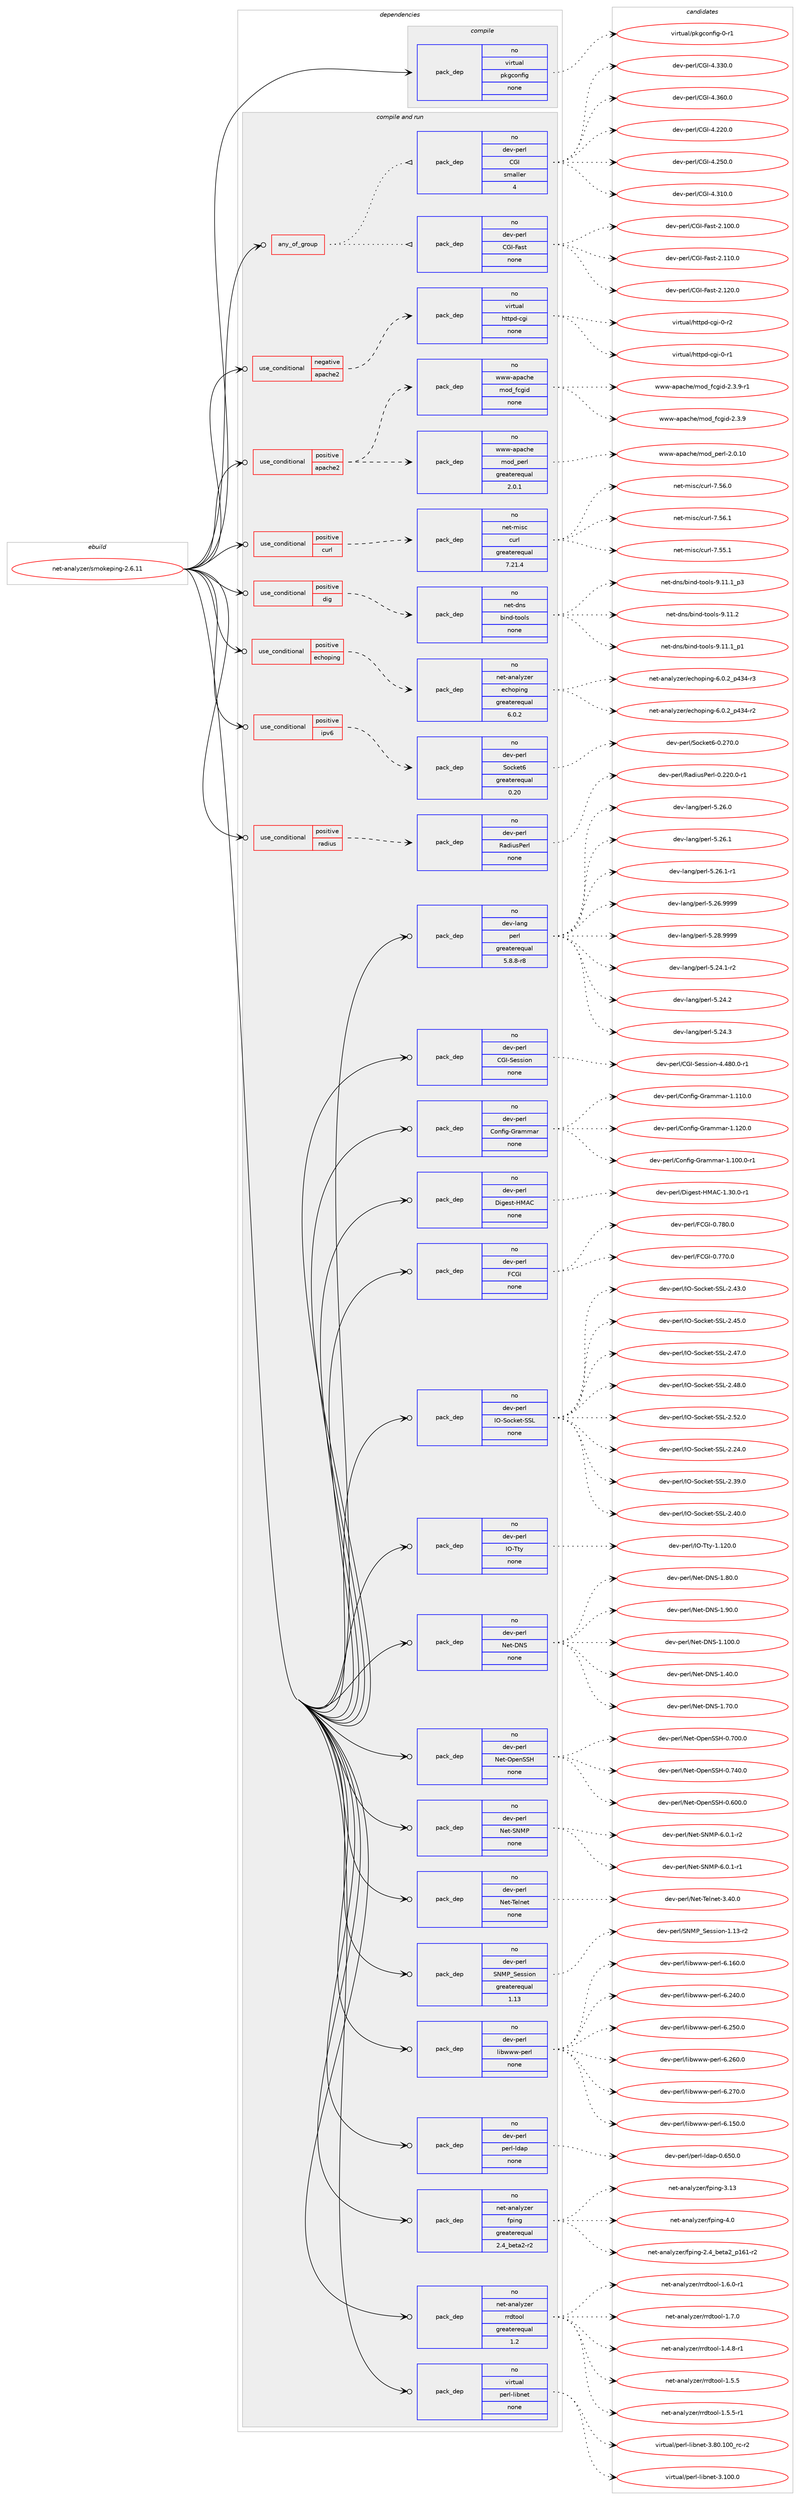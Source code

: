 digraph prolog {

# *************
# Graph options
# *************

newrank=true;
concentrate=true;
compound=true;
graph [rankdir=LR,fontname=Helvetica,fontsize=10,ranksep=1.5];#, ranksep=2.5, nodesep=0.2];
edge  [arrowhead=vee];
node  [fontname=Helvetica,fontsize=10];

# **********
# The ebuild
# **********

subgraph cluster_leftcol {
color=gray;
rank=same;
label=<<i>ebuild</i>>;
id [label="net-analyzer/smokeping-2.6.11", color=red, width=4, href="../net-analyzer/smokeping-2.6.11.svg"];
}

# ****************
# The dependencies
# ****************

subgraph cluster_midcol {
color=gray;
label=<<i>dependencies</i>>;
subgraph cluster_compile {
fillcolor="#eeeeee";
style=filled;
label=<<i>compile</i>>;
subgraph pack297411 {
dependency403494 [label=<<TABLE BORDER="0" CELLBORDER="1" CELLSPACING="0" CELLPADDING="4" WIDTH="220"><TR><TD ROWSPAN="6" CELLPADDING="30">pack_dep</TD></TR><TR><TD WIDTH="110">no</TD></TR><TR><TD>virtual</TD></TR><TR><TD>pkgconfig</TD></TR><TR><TD>none</TD></TR><TR><TD></TD></TR></TABLE>>, shape=none, color=blue];
}
id:e -> dependency403494:w [weight=20,style="solid",arrowhead="vee"];
}
subgraph cluster_compileandrun {
fillcolor="#eeeeee";
style=filled;
label=<<i>compile and run</i>>;
subgraph any6435 {
dependency403495 [label=<<TABLE BORDER="0" CELLBORDER="1" CELLSPACING="0" CELLPADDING="4"><TR><TD CELLPADDING="10">any_of_group</TD></TR></TABLE>>, shape=none, color=red];subgraph pack297412 {
dependency403496 [label=<<TABLE BORDER="0" CELLBORDER="1" CELLSPACING="0" CELLPADDING="4" WIDTH="220"><TR><TD ROWSPAN="6" CELLPADDING="30">pack_dep</TD></TR><TR><TD WIDTH="110">no</TD></TR><TR><TD>dev-perl</TD></TR><TR><TD>CGI-Fast</TD></TR><TR><TD>none</TD></TR><TR><TD></TD></TR></TABLE>>, shape=none, color=blue];
}
dependency403495:e -> dependency403496:w [weight=20,style="dotted",arrowhead="oinv"];
subgraph pack297413 {
dependency403497 [label=<<TABLE BORDER="0" CELLBORDER="1" CELLSPACING="0" CELLPADDING="4" WIDTH="220"><TR><TD ROWSPAN="6" CELLPADDING="30">pack_dep</TD></TR><TR><TD WIDTH="110">no</TD></TR><TR><TD>dev-perl</TD></TR><TR><TD>CGI</TD></TR><TR><TD>smaller</TD></TR><TR><TD>4</TD></TR></TABLE>>, shape=none, color=blue];
}
dependency403495:e -> dependency403497:w [weight=20,style="dotted",arrowhead="oinv"];
}
id:e -> dependency403495:w [weight=20,style="solid",arrowhead="odotvee"];
subgraph cond99462 {
dependency403498 [label=<<TABLE BORDER="0" CELLBORDER="1" CELLSPACING="0" CELLPADDING="4"><TR><TD ROWSPAN="3" CELLPADDING="10">use_conditional</TD></TR><TR><TD>negative</TD></TR><TR><TD>apache2</TD></TR></TABLE>>, shape=none, color=red];
subgraph pack297414 {
dependency403499 [label=<<TABLE BORDER="0" CELLBORDER="1" CELLSPACING="0" CELLPADDING="4" WIDTH="220"><TR><TD ROWSPAN="6" CELLPADDING="30">pack_dep</TD></TR><TR><TD WIDTH="110">no</TD></TR><TR><TD>virtual</TD></TR><TR><TD>httpd-cgi</TD></TR><TR><TD>none</TD></TR><TR><TD></TD></TR></TABLE>>, shape=none, color=blue];
}
dependency403498:e -> dependency403499:w [weight=20,style="dashed",arrowhead="vee"];
}
id:e -> dependency403498:w [weight=20,style="solid",arrowhead="odotvee"];
subgraph cond99463 {
dependency403500 [label=<<TABLE BORDER="0" CELLBORDER="1" CELLSPACING="0" CELLPADDING="4"><TR><TD ROWSPAN="3" CELLPADDING="10">use_conditional</TD></TR><TR><TD>positive</TD></TR><TR><TD>apache2</TD></TR></TABLE>>, shape=none, color=red];
subgraph pack297415 {
dependency403501 [label=<<TABLE BORDER="0" CELLBORDER="1" CELLSPACING="0" CELLPADDING="4" WIDTH="220"><TR><TD ROWSPAN="6" CELLPADDING="30">pack_dep</TD></TR><TR><TD WIDTH="110">no</TD></TR><TR><TD>www-apache</TD></TR><TR><TD>mod_perl</TD></TR><TR><TD>greaterequal</TD></TR><TR><TD>2.0.1</TD></TR></TABLE>>, shape=none, color=blue];
}
dependency403500:e -> dependency403501:w [weight=20,style="dashed",arrowhead="vee"];
subgraph pack297416 {
dependency403502 [label=<<TABLE BORDER="0" CELLBORDER="1" CELLSPACING="0" CELLPADDING="4" WIDTH="220"><TR><TD ROWSPAN="6" CELLPADDING="30">pack_dep</TD></TR><TR><TD WIDTH="110">no</TD></TR><TR><TD>www-apache</TD></TR><TR><TD>mod_fcgid</TD></TR><TR><TD>none</TD></TR><TR><TD></TD></TR></TABLE>>, shape=none, color=blue];
}
dependency403500:e -> dependency403502:w [weight=20,style="dashed",arrowhead="vee"];
}
id:e -> dependency403500:w [weight=20,style="solid",arrowhead="odotvee"];
subgraph cond99464 {
dependency403503 [label=<<TABLE BORDER="0" CELLBORDER="1" CELLSPACING="0" CELLPADDING="4"><TR><TD ROWSPAN="3" CELLPADDING="10">use_conditional</TD></TR><TR><TD>positive</TD></TR><TR><TD>curl</TD></TR></TABLE>>, shape=none, color=red];
subgraph pack297417 {
dependency403504 [label=<<TABLE BORDER="0" CELLBORDER="1" CELLSPACING="0" CELLPADDING="4" WIDTH="220"><TR><TD ROWSPAN="6" CELLPADDING="30">pack_dep</TD></TR><TR><TD WIDTH="110">no</TD></TR><TR><TD>net-misc</TD></TR><TR><TD>curl</TD></TR><TR><TD>greaterequal</TD></TR><TR><TD>7.21.4</TD></TR></TABLE>>, shape=none, color=blue];
}
dependency403503:e -> dependency403504:w [weight=20,style="dashed",arrowhead="vee"];
}
id:e -> dependency403503:w [weight=20,style="solid",arrowhead="odotvee"];
subgraph cond99465 {
dependency403505 [label=<<TABLE BORDER="0" CELLBORDER="1" CELLSPACING="0" CELLPADDING="4"><TR><TD ROWSPAN="3" CELLPADDING="10">use_conditional</TD></TR><TR><TD>positive</TD></TR><TR><TD>dig</TD></TR></TABLE>>, shape=none, color=red];
subgraph pack297418 {
dependency403506 [label=<<TABLE BORDER="0" CELLBORDER="1" CELLSPACING="0" CELLPADDING="4" WIDTH="220"><TR><TD ROWSPAN="6" CELLPADDING="30">pack_dep</TD></TR><TR><TD WIDTH="110">no</TD></TR><TR><TD>net-dns</TD></TR><TR><TD>bind-tools</TD></TR><TR><TD>none</TD></TR><TR><TD></TD></TR></TABLE>>, shape=none, color=blue];
}
dependency403505:e -> dependency403506:w [weight=20,style="dashed",arrowhead="vee"];
}
id:e -> dependency403505:w [weight=20,style="solid",arrowhead="odotvee"];
subgraph cond99466 {
dependency403507 [label=<<TABLE BORDER="0" CELLBORDER="1" CELLSPACING="0" CELLPADDING="4"><TR><TD ROWSPAN="3" CELLPADDING="10">use_conditional</TD></TR><TR><TD>positive</TD></TR><TR><TD>echoping</TD></TR></TABLE>>, shape=none, color=red];
subgraph pack297419 {
dependency403508 [label=<<TABLE BORDER="0" CELLBORDER="1" CELLSPACING="0" CELLPADDING="4" WIDTH="220"><TR><TD ROWSPAN="6" CELLPADDING="30">pack_dep</TD></TR><TR><TD WIDTH="110">no</TD></TR><TR><TD>net-analyzer</TD></TR><TR><TD>echoping</TD></TR><TR><TD>greaterequal</TD></TR><TR><TD>6.0.2</TD></TR></TABLE>>, shape=none, color=blue];
}
dependency403507:e -> dependency403508:w [weight=20,style="dashed",arrowhead="vee"];
}
id:e -> dependency403507:w [weight=20,style="solid",arrowhead="odotvee"];
subgraph cond99467 {
dependency403509 [label=<<TABLE BORDER="0" CELLBORDER="1" CELLSPACING="0" CELLPADDING="4"><TR><TD ROWSPAN="3" CELLPADDING="10">use_conditional</TD></TR><TR><TD>positive</TD></TR><TR><TD>ipv6</TD></TR></TABLE>>, shape=none, color=red];
subgraph pack297420 {
dependency403510 [label=<<TABLE BORDER="0" CELLBORDER="1" CELLSPACING="0" CELLPADDING="4" WIDTH="220"><TR><TD ROWSPAN="6" CELLPADDING="30">pack_dep</TD></TR><TR><TD WIDTH="110">no</TD></TR><TR><TD>dev-perl</TD></TR><TR><TD>Socket6</TD></TR><TR><TD>greaterequal</TD></TR><TR><TD>0.20</TD></TR></TABLE>>, shape=none, color=blue];
}
dependency403509:e -> dependency403510:w [weight=20,style="dashed",arrowhead="vee"];
}
id:e -> dependency403509:w [weight=20,style="solid",arrowhead="odotvee"];
subgraph cond99468 {
dependency403511 [label=<<TABLE BORDER="0" CELLBORDER="1" CELLSPACING="0" CELLPADDING="4"><TR><TD ROWSPAN="3" CELLPADDING="10">use_conditional</TD></TR><TR><TD>positive</TD></TR><TR><TD>radius</TD></TR></TABLE>>, shape=none, color=red];
subgraph pack297421 {
dependency403512 [label=<<TABLE BORDER="0" CELLBORDER="1" CELLSPACING="0" CELLPADDING="4" WIDTH="220"><TR><TD ROWSPAN="6" CELLPADDING="30">pack_dep</TD></TR><TR><TD WIDTH="110">no</TD></TR><TR><TD>dev-perl</TD></TR><TR><TD>RadiusPerl</TD></TR><TR><TD>none</TD></TR><TR><TD></TD></TR></TABLE>>, shape=none, color=blue];
}
dependency403511:e -> dependency403512:w [weight=20,style="dashed",arrowhead="vee"];
}
id:e -> dependency403511:w [weight=20,style="solid",arrowhead="odotvee"];
subgraph pack297422 {
dependency403513 [label=<<TABLE BORDER="0" CELLBORDER="1" CELLSPACING="0" CELLPADDING="4" WIDTH="220"><TR><TD ROWSPAN="6" CELLPADDING="30">pack_dep</TD></TR><TR><TD WIDTH="110">no</TD></TR><TR><TD>dev-lang</TD></TR><TR><TD>perl</TD></TR><TR><TD>greaterequal</TD></TR><TR><TD>5.8.8-r8</TD></TR></TABLE>>, shape=none, color=blue];
}
id:e -> dependency403513:w [weight=20,style="solid",arrowhead="odotvee"];
subgraph pack297423 {
dependency403514 [label=<<TABLE BORDER="0" CELLBORDER="1" CELLSPACING="0" CELLPADDING="4" WIDTH="220"><TR><TD ROWSPAN="6" CELLPADDING="30">pack_dep</TD></TR><TR><TD WIDTH="110">no</TD></TR><TR><TD>dev-perl</TD></TR><TR><TD>CGI-Session</TD></TR><TR><TD>none</TD></TR><TR><TD></TD></TR></TABLE>>, shape=none, color=blue];
}
id:e -> dependency403514:w [weight=20,style="solid",arrowhead="odotvee"];
subgraph pack297424 {
dependency403515 [label=<<TABLE BORDER="0" CELLBORDER="1" CELLSPACING="0" CELLPADDING="4" WIDTH="220"><TR><TD ROWSPAN="6" CELLPADDING="30">pack_dep</TD></TR><TR><TD WIDTH="110">no</TD></TR><TR><TD>dev-perl</TD></TR><TR><TD>Config-Grammar</TD></TR><TR><TD>none</TD></TR><TR><TD></TD></TR></TABLE>>, shape=none, color=blue];
}
id:e -> dependency403515:w [weight=20,style="solid",arrowhead="odotvee"];
subgraph pack297425 {
dependency403516 [label=<<TABLE BORDER="0" CELLBORDER="1" CELLSPACING="0" CELLPADDING="4" WIDTH="220"><TR><TD ROWSPAN="6" CELLPADDING="30">pack_dep</TD></TR><TR><TD WIDTH="110">no</TD></TR><TR><TD>dev-perl</TD></TR><TR><TD>Digest-HMAC</TD></TR><TR><TD>none</TD></TR><TR><TD></TD></TR></TABLE>>, shape=none, color=blue];
}
id:e -> dependency403516:w [weight=20,style="solid",arrowhead="odotvee"];
subgraph pack297426 {
dependency403517 [label=<<TABLE BORDER="0" CELLBORDER="1" CELLSPACING="0" CELLPADDING="4" WIDTH="220"><TR><TD ROWSPAN="6" CELLPADDING="30">pack_dep</TD></TR><TR><TD WIDTH="110">no</TD></TR><TR><TD>dev-perl</TD></TR><TR><TD>FCGI</TD></TR><TR><TD>none</TD></TR><TR><TD></TD></TR></TABLE>>, shape=none, color=blue];
}
id:e -> dependency403517:w [weight=20,style="solid",arrowhead="odotvee"];
subgraph pack297427 {
dependency403518 [label=<<TABLE BORDER="0" CELLBORDER="1" CELLSPACING="0" CELLPADDING="4" WIDTH="220"><TR><TD ROWSPAN="6" CELLPADDING="30">pack_dep</TD></TR><TR><TD WIDTH="110">no</TD></TR><TR><TD>dev-perl</TD></TR><TR><TD>IO-Socket-SSL</TD></TR><TR><TD>none</TD></TR><TR><TD></TD></TR></TABLE>>, shape=none, color=blue];
}
id:e -> dependency403518:w [weight=20,style="solid",arrowhead="odotvee"];
subgraph pack297428 {
dependency403519 [label=<<TABLE BORDER="0" CELLBORDER="1" CELLSPACING="0" CELLPADDING="4" WIDTH="220"><TR><TD ROWSPAN="6" CELLPADDING="30">pack_dep</TD></TR><TR><TD WIDTH="110">no</TD></TR><TR><TD>dev-perl</TD></TR><TR><TD>IO-Tty</TD></TR><TR><TD>none</TD></TR><TR><TD></TD></TR></TABLE>>, shape=none, color=blue];
}
id:e -> dependency403519:w [weight=20,style="solid",arrowhead="odotvee"];
subgraph pack297429 {
dependency403520 [label=<<TABLE BORDER="0" CELLBORDER="1" CELLSPACING="0" CELLPADDING="4" WIDTH="220"><TR><TD ROWSPAN="6" CELLPADDING="30">pack_dep</TD></TR><TR><TD WIDTH="110">no</TD></TR><TR><TD>dev-perl</TD></TR><TR><TD>Net-DNS</TD></TR><TR><TD>none</TD></TR><TR><TD></TD></TR></TABLE>>, shape=none, color=blue];
}
id:e -> dependency403520:w [weight=20,style="solid",arrowhead="odotvee"];
subgraph pack297430 {
dependency403521 [label=<<TABLE BORDER="0" CELLBORDER="1" CELLSPACING="0" CELLPADDING="4" WIDTH="220"><TR><TD ROWSPAN="6" CELLPADDING="30">pack_dep</TD></TR><TR><TD WIDTH="110">no</TD></TR><TR><TD>dev-perl</TD></TR><TR><TD>Net-OpenSSH</TD></TR><TR><TD>none</TD></TR><TR><TD></TD></TR></TABLE>>, shape=none, color=blue];
}
id:e -> dependency403521:w [weight=20,style="solid",arrowhead="odotvee"];
subgraph pack297431 {
dependency403522 [label=<<TABLE BORDER="0" CELLBORDER="1" CELLSPACING="0" CELLPADDING="4" WIDTH="220"><TR><TD ROWSPAN="6" CELLPADDING="30">pack_dep</TD></TR><TR><TD WIDTH="110">no</TD></TR><TR><TD>dev-perl</TD></TR><TR><TD>Net-SNMP</TD></TR><TR><TD>none</TD></TR><TR><TD></TD></TR></TABLE>>, shape=none, color=blue];
}
id:e -> dependency403522:w [weight=20,style="solid",arrowhead="odotvee"];
subgraph pack297432 {
dependency403523 [label=<<TABLE BORDER="0" CELLBORDER="1" CELLSPACING="0" CELLPADDING="4" WIDTH="220"><TR><TD ROWSPAN="6" CELLPADDING="30">pack_dep</TD></TR><TR><TD WIDTH="110">no</TD></TR><TR><TD>dev-perl</TD></TR><TR><TD>Net-Telnet</TD></TR><TR><TD>none</TD></TR><TR><TD></TD></TR></TABLE>>, shape=none, color=blue];
}
id:e -> dependency403523:w [weight=20,style="solid",arrowhead="odotvee"];
subgraph pack297433 {
dependency403524 [label=<<TABLE BORDER="0" CELLBORDER="1" CELLSPACING="0" CELLPADDING="4" WIDTH="220"><TR><TD ROWSPAN="6" CELLPADDING="30">pack_dep</TD></TR><TR><TD WIDTH="110">no</TD></TR><TR><TD>dev-perl</TD></TR><TR><TD>SNMP_Session</TD></TR><TR><TD>greaterequal</TD></TR><TR><TD>1.13</TD></TR></TABLE>>, shape=none, color=blue];
}
id:e -> dependency403524:w [weight=20,style="solid",arrowhead="odotvee"];
subgraph pack297434 {
dependency403525 [label=<<TABLE BORDER="0" CELLBORDER="1" CELLSPACING="0" CELLPADDING="4" WIDTH="220"><TR><TD ROWSPAN="6" CELLPADDING="30">pack_dep</TD></TR><TR><TD WIDTH="110">no</TD></TR><TR><TD>dev-perl</TD></TR><TR><TD>libwww-perl</TD></TR><TR><TD>none</TD></TR><TR><TD></TD></TR></TABLE>>, shape=none, color=blue];
}
id:e -> dependency403525:w [weight=20,style="solid",arrowhead="odotvee"];
subgraph pack297435 {
dependency403526 [label=<<TABLE BORDER="0" CELLBORDER="1" CELLSPACING="0" CELLPADDING="4" WIDTH="220"><TR><TD ROWSPAN="6" CELLPADDING="30">pack_dep</TD></TR><TR><TD WIDTH="110">no</TD></TR><TR><TD>dev-perl</TD></TR><TR><TD>perl-ldap</TD></TR><TR><TD>none</TD></TR><TR><TD></TD></TR></TABLE>>, shape=none, color=blue];
}
id:e -> dependency403526:w [weight=20,style="solid",arrowhead="odotvee"];
subgraph pack297436 {
dependency403527 [label=<<TABLE BORDER="0" CELLBORDER="1" CELLSPACING="0" CELLPADDING="4" WIDTH="220"><TR><TD ROWSPAN="6" CELLPADDING="30">pack_dep</TD></TR><TR><TD WIDTH="110">no</TD></TR><TR><TD>net-analyzer</TD></TR><TR><TD>fping</TD></TR><TR><TD>greaterequal</TD></TR><TR><TD>2.4_beta2-r2</TD></TR></TABLE>>, shape=none, color=blue];
}
id:e -> dependency403527:w [weight=20,style="solid",arrowhead="odotvee"];
subgraph pack297437 {
dependency403528 [label=<<TABLE BORDER="0" CELLBORDER="1" CELLSPACING="0" CELLPADDING="4" WIDTH="220"><TR><TD ROWSPAN="6" CELLPADDING="30">pack_dep</TD></TR><TR><TD WIDTH="110">no</TD></TR><TR><TD>net-analyzer</TD></TR><TR><TD>rrdtool</TD></TR><TR><TD>greaterequal</TD></TR><TR><TD>1.2</TD></TR></TABLE>>, shape=none, color=blue];
}
id:e -> dependency403528:w [weight=20,style="solid",arrowhead="odotvee"];
subgraph pack297438 {
dependency403529 [label=<<TABLE BORDER="0" CELLBORDER="1" CELLSPACING="0" CELLPADDING="4" WIDTH="220"><TR><TD ROWSPAN="6" CELLPADDING="30">pack_dep</TD></TR><TR><TD WIDTH="110">no</TD></TR><TR><TD>virtual</TD></TR><TR><TD>perl-libnet</TD></TR><TR><TD>none</TD></TR><TR><TD></TD></TR></TABLE>>, shape=none, color=blue];
}
id:e -> dependency403529:w [weight=20,style="solid",arrowhead="odotvee"];
}
subgraph cluster_run {
fillcolor="#eeeeee";
style=filled;
label=<<i>run</i>>;
}
}

# **************
# The candidates
# **************

subgraph cluster_choices {
rank=same;
color=gray;
label=<<i>candidates</i>>;

subgraph choice297411 {
color=black;
nodesep=1;
choice11810511411611797108471121071039911111010210510345484511449 [label="virtual/pkgconfig-0-r1", color=red, width=4,href="../virtual/pkgconfig-0-r1.svg"];
dependency403494:e -> choice11810511411611797108471121071039911111010210510345484511449:w [style=dotted,weight="100"];
}
subgraph choice297412 {
color=black;
nodesep=1;
choice10010111845112101114108476771734570971151164550464948484648 [label="dev-perl/CGI-Fast-2.100.0", color=red, width=4,href="../dev-perl/CGI-Fast-2.100.0.svg"];
choice10010111845112101114108476771734570971151164550464949484648 [label="dev-perl/CGI-Fast-2.110.0", color=red, width=4,href="../dev-perl/CGI-Fast-2.110.0.svg"];
choice10010111845112101114108476771734570971151164550464950484648 [label="dev-perl/CGI-Fast-2.120.0", color=red, width=4,href="../dev-perl/CGI-Fast-2.120.0.svg"];
dependency403496:e -> choice10010111845112101114108476771734570971151164550464948484648:w [style=dotted,weight="100"];
dependency403496:e -> choice10010111845112101114108476771734570971151164550464949484648:w [style=dotted,weight="100"];
dependency403496:e -> choice10010111845112101114108476771734570971151164550464950484648:w [style=dotted,weight="100"];
}
subgraph choice297413 {
color=black;
nodesep=1;
choice10010111845112101114108476771734552465050484648 [label="dev-perl/CGI-4.220.0", color=red, width=4,href="../dev-perl/CGI-4.220.0.svg"];
choice10010111845112101114108476771734552465053484648 [label="dev-perl/CGI-4.250.0", color=red, width=4,href="../dev-perl/CGI-4.250.0.svg"];
choice10010111845112101114108476771734552465149484648 [label="dev-perl/CGI-4.310.0", color=red, width=4,href="../dev-perl/CGI-4.310.0.svg"];
choice10010111845112101114108476771734552465151484648 [label="dev-perl/CGI-4.330.0", color=red, width=4,href="../dev-perl/CGI-4.330.0.svg"];
choice10010111845112101114108476771734552465154484648 [label="dev-perl/CGI-4.360.0", color=red, width=4,href="../dev-perl/CGI-4.360.0.svg"];
dependency403497:e -> choice10010111845112101114108476771734552465050484648:w [style=dotted,weight="100"];
dependency403497:e -> choice10010111845112101114108476771734552465053484648:w [style=dotted,weight="100"];
dependency403497:e -> choice10010111845112101114108476771734552465149484648:w [style=dotted,weight="100"];
dependency403497:e -> choice10010111845112101114108476771734552465151484648:w [style=dotted,weight="100"];
dependency403497:e -> choice10010111845112101114108476771734552465154484648:w [style=dotted,weight="100"];
}
subgraph choice297414 {
color=black;
nodesep=1;
choice1181051141161179710847104116116112100459910310545484511449 [label="virtual/httpd-cgi-0-r1", color=red, width=4,href="../virtual/httpd-cgi-0-r1.svg"];
choice1181051141161179710847104116116112100459910310545484511450 [label="virtual/httpd-cgi-0-r2", color=red, width=4,href="../virtual/httpd-cgi-0-r2.svg"];
dependency403499:e -> choice1181051141161179710847104116116112100459910310545484511449:w [style=dotted,weight="100"];
dependency403499:e -> choice1181051141161179710847104116116112100459910310545484511450:w [style=dotted,weight="100"];
}
subgraph choice297415 {
color=black;
nodesep=1;
choice11911911945971129799104101471091111009511210111410845504648464948 [label="www-apache/mod_perl-2.0.10", color=red, width=4,href="../www-apache/mod_perl-2.0.10.svg"];
dependency403501:e -> choice11911911945971129799104101471091111009511210111410845504648464948:w [style=dotted,weight="100"];
}
subgraph choice297416 {
color=black;
nodesep=1;
choice11911911945971129799104101471091111009510299103105100455046514657 [label="www-apache/mod_fcgid-2.3.9", color=red, width=4,href="../www-apache/mod_fcgid-2.3.9.svg"];
choice119119119459711297991041014710911110095102991031051004550465146574511449 [label="www-apache/mod_fcgid-2.3.9-r1", color=red, width=4,href="../www-apache/mod_fcgid-2.3.9-r1.svg"];
dependency403502:e -> choice11911911945971129799104101471091111009510299103105100455046514657:w [style=dotted,weight="100"];
dependency403502:e -> choice119119119459711297991041014710911110095102991031051004550465146574511449:w [style=dotted,weight="100"];
}
subgraph choice297417 {
color=black;
nodesep=1;
choice1101011164510910511599479911711410845554653534649 [label="net-misc/curl-7.55.1", color=red, width=4,href="../net-misc/curl-7.55.1.svg"];
choice1101011164510910511599479911711410845554653544648 [label="net-misc/curl-7.56.0", color=red, width=4,href="../net-misc/curl-7.56.0.svg"];
choice1101011164510910511599479911711410845554653544649 [label="net-misc/curl-7.56.1", color=red, width=4,href="../net-misc/curl-7.56.1.svg"];
dependency403504:e -> choice1101011164510910511599479911711410845554653534649:w [style=dotted,weight="100"];
dependency403504:e -> choice1101011164510910511599479911711410845554653544648:w [style=dotted,weight="100"];
dependency403504:e -> choice1101011164510910511599479911711410845554653544649:w [style=dotted,weight="100"];
}
subgraph choice297418 {
color=black;
nodesep=1;
choice11010111645100110115479810511010045116111111108115455746494946499511249 [label="net-dns/bind-tools-9.11.1_p1", color=red, width=4,href="../net-dns/bind-tools-9.11.1_p1.svg"];
choice11010111645100110115479810511010045116111111108115455746494946499511251 [label="net-dns/bind-tools-9.11.1_p3", color=red, width=4,href="../net-dns/bind-tools-9.11.1_p3.svg"];
choice1101011164510011011547981051101004511611111110811545574649494650 [label="net-dns/bind-tools-9.11.2", color=red, width=4,href="../net-dns/bind-tools-9.11.2.svg"];
dependency403506:e -> choice11010111645100110115479810511010045116111111108115455746494946499511249:w [style=dotted,weight="100"];
dependency403506:e -> choice11010111645100110115479810511010045116111111108115455746494946499511251:w [style=dotted,weight="100"];
dependency403506:e -> choice1101011164510011011547981051101004511611111110811545574649494650:w [style=dotted,weight="100"];
}
subgraph choice297419 {
color=black;
nodesep=1;
choice1101011164597110971081211221011144710199104111112105110103455446484650951125251524511450 [label="net-analyzer/echoping-6.0.2_p434-r2", color=red, width=4,href="../net-analyzer/echoping-6.0.2_p434-r2.svg"];
choice1101011164597110971081211221011144710199104111112105110103455446484650951125251524511451 [label="net-analyzer/echoping-6.0.2_p434-r3", color=red, width=4,href="../net-analyzer/echoping-6.0.2_p434-r3.svg"];
dependency403508:e -> choice1101011164597110971081211221011144710199104111112105110103455446484650951125251524511450:w [style=dotted,weight="100"];
dependency403508:e -> choice1101011164597110971081211221011144710199104111112105110103455446484650951125251524511451:w [style=dotted,weight="100"];
}
subgraph choice297420 {
color=black;
nodesep=1;
choice10010111845112101114108478311199107101116544548465055484648 [label="dev-perl/Socket6-0.270.0", color=red, width=4,href="../dev-perl/Socket6-0.270.0.svg"];
dependency403510:e -> choice10010111845112101114108478311199107101116544548465055484648:w [style=dotted,weight="100"];
}
subgraph choice297421 {
color=black;
nodesep=1;
choice100101118451121011141084782971001051171158010111410845484650504846484511449 [label="dev-perl/RadiusPerl-0.220.0-r1", color=red, width=4,href="../dev-perl/RadiusPerl-0.220.0-r1.svg"];
dependency403512:e -> choice100101118451121011141084782971001051171158010111410845484650504846484511449:w [style=dotted,weight="100"];
}
subgraph choice297422 {
color=black;
nodesep=1;
choice100101118451089711010347112101114108455346505246494511450 [label="dev-lang/perl-5.24.1-r2", color=red, width=4,href="../dev-lang/perl-5.24.1-r2.svg"];
choice10010111845108971101034711210111410845534650524650 [label="dev-lang/perl-5.24.2", color=red, width=4,href="../dev-lang/perl-5.24.2.svg"];
choice10010111845108971101034711210111410845534650524651 [label="dev-lang/perl-5.24.3", color=red, width=4,href="../dev-lang/perl-5.24.3.svg"];
choice10010111845108971101034711210111410845534650544648 [label="dev-lang/perl-5.26.0", color=red, width=4,href="../dev-lang/perl-5.26.0.svg"];
choice10010111845108971101034711210111410845534650544649 [label="dev-lang/perl-5.26.1", color=red, width=4,href="../dev-lang/perl-5.26.1.svg"];
choice100101118451089711010347112101114108455346505446494511449 [label="dev-lang/perl-5.26.1-r1", color=red, width=4,href="../dev-lang/perl-5.26.1-r1.svg"];
choice10010111845108971101034711210111410845534650544657575757 [label="dev-lang/perl-5.26.9999", color=red, width=4,href="../dev-lang/perl-5.26.9999.svg"];
choice10010111845108971101034711210111410845534650564657575757 [label="dev-lang/perl-5.28.9999", color=red, width=4,href="../dev-lang/perl-5.28.9999.svg"];
dependency403513:e -> choice100101118451089711010347112101114108455346505246494511450:w [style=dotted,weight="100"];
dependency403513:e -> choice10010111845108971101034711210111410845534650524650:w [style=dotted,weight="100"];
dependency403513:e -> choice10010111845108971101034711210111410845534650524651:w [style=dotted,weight="100"];
dependency403513:e -> choice10010111845108971101034711210111410845534650544648:w [style=dotted,weight="100"];
dependency403513:e -> choice10010111845108971101034711210111410845534650544649:w [style=dotted,weight="100"];
dependency403513:e -> choice100101118451089711010347112101114108455346505446494511449:w [style=dotted,weight="100"];
dependency403513:e -> choice10010111845108971101034711210111410845534650544657575757:w [style=dotted,weight="100"];
dependency403513:e -> choice10010111845108971101034711210111410845534650564657575757:w [style=dotted,weight="100"];
}
subgraph choice297423 {
color=black;
nodesep=1;
choice1001011184511210111410847677173458310111511510511111045524652564846484511449 [label="dev-perl/CGI-Session-4.480.0-r1", color=red, width=4,href="../dev-perl/CGI-Session-4.480.0-r1.svg"];
dependency403514:e -> choice1001011184511210111410847677173458310111511510511111045524652564846484511449:w [style=dotted,weight="100"];
}
subgraph choice297424 {
color=black;
nodesep=1;
choice1001011184511210111410847671111101021051034571114971091099711445494649484846484511449 [label="dev-perl/Config-Grammar-1.100.0-r1", color=red, width=4,href="../dev-perl/Config-Grammar-1.100.0-r1.svg"];
choice100101118451121011141084767111110102105103457111497109109971144549464949484648 [label="dev-perl/Config-Grammar-1.110.0", color=red, width=4,href="../dev-perl/Config-Grammar-1.110.0.svg"];
choice100101118451121011141084767111110102105103457111497109109971144549464950484648 [label="dev-perl/Config-Grammar-1.120.0", color=red, width=4,href="../dev-perl/Config-Grammar-1.120.0.svg"];
dependency403515:e -> choice1001011184511210111410847671111101021051034571114971091099711445494649484846484511449:w [style=dotted,weight="100"];
dependency403515:e -> choice100101118451121011141084767111110102105103457111497109109971144549464949484648:w [style=dotted,weight="100"];
dependency403515:e -> choice100101118451121011141084767111110102105103457111497109109971144549464950484648:w [style=dotted,weight="100"];
}
subgraph choice297425 {
color=black;
nodesep=1;
choice1001011184511210111410847681051031011151164572776567454946514846484511449 [label="dev-perl/Digest-HMAC-1.30.0-r1", color=red, width=4,href="../dev-perl/Digest-HMAC-1.30.0-r1.svg"];
dependency403516:e -> choice1001011184511210111410847681051031011151164572776567454946514846484511449:w [style=dotted,weight="100"];
}
subgraph choice297426 {
color=black;
nodesep=1;
choice1001011184511210111410847706771734548465555484648 [label="dev-perl/FCGI-0.770.0", color=red, width=4,href="../dev-perl/FCGI-0.770.0.svg"];
choice1001011184511210111410847706771734548465556484648 [label="dev-perl/FCGI-0.780.0", color=red, width=4,href="../dev-perl/FCGI-0.780.0.svg"];
dependency403517:e -> choice1001011184511210111410847706771734548465555484648:w [style=dotted,weight="100"];
dependency403517:e -> choice1001011184511210111410847706771734548465556484648:w [style=dotted,weight="100"];
}
subgraph choice297427 {
color=black;
nodesep=1;
choice100101118451121011141084773794583111991071011164583837645504650524648 [label="dev-perl/IO-Socket-SSL-2.24.0", color=red, width=4,href="../dev-perl/IO-Socket-SSL-2.24.0.svg"];
choice100101118451121011141084773794583111991071011164583837645504651574648 [label="dev-perl/IO-Socket-SSL-2.39.0", color=red, width=4,href="../dev-perl/IO-Socket-SSL-2.39.0.svg"];
choice100101118451121011141084773794583111991071011164583837645504652484648 [label="dev-perl/IO-Socket-SSL-2.40.0", color=red, width=4,href="../dev-perl/IO-Socket-SSL-2.40.0.svg"];
choice100101118451121011141084773794583111991071011164583837645504652514648 [label="dev-perl/IO-Socket-SSL-2.43.0", color=red, width=4,href="../dev-perl/IO-Socket-SSL-2.43.0.svg"];
choice100101118451121011141084773794583111991071011164583837645504652534648 [label="dev-perl/IO-Socket-SSL-2.45.0", color=red, width=4,href="../dev-perl/IO-Socket-SSL-2.45.0.svg"];
choice100101118451121011141084773794583111991071011164583837645504652554648 [label="dev-perl/IO-Socket-SSL-2.47.0", color=red, width=4,href="../dev-perl/IO-Socket-SSL-2.47.0.svg"];
choice100101118451121011141084773794583111991071011164583837645504652564648 [label="dev-perl/IO-Socket-SSL-2.48.0", color=red, width=4,href="../dev-perl/IO-Socket-SSL-2.48.0.svg"];
choice100101118451121011141084773794583111991071011164583837645504653504648 [label="dev-perl/IO-Socket-SSL-2.52.0", color=red, width=4,href="../dev-perl/IO-Socket-SSL-2.52.0.svg"];
dependency403518:e -> choice100101118451121011141084773794583111991071011164583837645504650524648:w [style=dotted,weight="100"];
dependency403518:e -> choice100101118451121011141084773794583111991071011164583837645504651574648:w [style=dotted,weight="100"];
dependency403518:e -> choice100101118451121011141084773794583111991071011164583837645504652484648:w [style=dotted,weight="100"];
dependency403518:e -> choice100101118451121011141084773794583111991071011164583837645504652514648:w [style=dotted,weight="100"];
dependency403518:e -> choice100101118451121011141084773794583111991071011164583837645504652534648:w [style=dotted,weight="100"];
dependency403518:e -> choice100101118451121011141084773794583111991071011164583837645504652554648:w [style=dotted,weight="100"];
dependency403518:e -> choice100101118451121011141084773794583111991071011164583837645504652564648:w [style=dotted,weight="100"];
dependency403518:e -> choice100101118451121011141084773794583111991071011164583837645504653504648:w [style=dotted,weight="100"];
}
subgraph choice297428 {
color=black;
nodesep=1;
choice1001011184511210111410847737945841161214549464950484648 [label="dev-perl/IO-Tty-1.120.0", color=red, width=4,href="../dev-perl/IO-Tty-1.120.0.svg"];
dependency403519:e -> choice1001011184511210111410847737945841161214549464950484648:w [style=dotted,weight="100"];
}
subgraph choice297429 {
color=black;
nodesep=1;
choice100101118451121011141084778101116456878834549464948484648 [label="dev-perl/Net-DNS-1.100.0", color=red, width=4,href="../dev-perl/Net-DNS-1.100.0.svg"];
choice1001011184511210111410847781011164568788345494652484648 [label="dev-perl/Net-DNS-1.40.0", color=red, width=4,href="../dev-perl/Net-DNS-1.40.0.svg"];
choice1001011184511210111410847781011164568788345494655484648 [label="dev-perl/Net-DNS-1.70.0", color=red, width=4,href="../dev-perl/Net-DNS-1.70.0.svg"];
choice1001011184511210111410847781011164568788345494656484648 [label="dev-perl/Net-DNS-1.80.0", color=red, width=4,href="../dev-perl/Net-DNS-1.80.0.svg"];
choice1001011184511210111410847781011164568788345494657484648 [label="dev-perl/Net-DNS-1.90.0", color=red, width=4,href="../dev-perl/Net-DNS-1.90.0.svg"];
dependency403520:e -> choice100101118451121011141084778101116456878834549464948484648:w [style=dotted,weight="100"];
dependency403520:e -> choice1001011184511210111410847781011164568788345494652484648:w [style=dotted,weight="100"];
dependency403520:e -> choice1001011184511210111410847781011164568788345494655484648:w [style=dotted,weight="100"];
dependency403520:e -> choice1001011184511210111410847781011164568788345494656484648:w [style=dotted,weight="100"];
dependency403520:e -> choice1001011184511210111410847781011164568788345494657484648:w [style=dotted,weight="100"];
}
subgraph choice297430 {
color=black;
nodesep=1;
choice10010111845112101114108477810111645791121011108383724548465448484648 [label="dev-perl/Net-OpenSSH-0.600.0", color=red, width=4,href="../dev-perl/Net-OpenSSH-0.600.0.svg"];
choice10010111845112101114108477810111645791121011108383724548465548484648 [label="dev-perl/Net-OpenSSH-0.700.0", color=red, width=4,href="../dev-perl/Net-OpenSSH-0.700.0.svg"];
choice10010111845112101114108477810111645791121011108383724548465552484648 [label="dev-perl/Net-OpenSSH-0.740.0", color=red, width=4,href="../dev-perl/Net-OpenSSH-0.740.0.svg"];
dependency403521:e -> choice10010111845112101114108477810111645791121011108383724548465448484648:w [style=dotted,weight="100"];
dependency403521:e -> choice10010111845112101114108477810111645791121011108383724548465548484648:w [style=dotted,weight="100"];
dependency403521:e -> choice10010111845112101114108477810111645791121011108383724548465552484648:w [style=dotted,weight="100"];
}
subgraph choice297431 {
color=black;
nodesep=1;
choice10010111845112101114108477810111645837877804554464846494511449 [label="dev-perl/Net-SNMP-6.0.1-r1", color=red, width=4,href="../dev-perl/Net-SNMP-6.0.1-r1.svg"];
choice10010111845112101114108477810111645837877804554464846494511450 [label="dev-perl/Net-SNMP-6.0.1-r2", color=red, width=4,href="../dev-perl/Net-SNMP-6.0.1-r2.svg"];
dependency403522:e -> choice10010111845112101114108477810111645837877804554464846494511449:w [style=dotted,weight="100"];
dependency403522:e -> choice10010111845112101114108477810111645837877804554464846494511450:w [style=dotted,weight="100"];
}
subgraph choice297432 {
color=black;
nodesep=1;
choice100101118451121011141084778101116458410110811010111645514652484648 [label="dev-perl/Net-Telnet-3.40.0", color=red, width=4,href="../dev-perl/Net-Telnet-3.40.0.svg"];
dependency403523:e -> choice100101118451121011141084778101116458410110811010111645514652484648:w [style=dotted,weight="100"];
}
subgraph choice297433 {
color=black;
nodesep=1;
choice100101118451121011141084783787780958310111511510511111045494649514511450 [label="dev-perl/SNMP_Session-1.13-r2", color=red, width=4,href="../dev-perl/SNMP_Session-1.13-r2.svg"];
dependency403524:e -> choice100101118451121011141084783787780958310111511510511111045494649514511450:w [style=dotted,weight="100"];
}
subgraph choice297434 {
color=black;
nodesep=1;
choice100101118451121011141084710810598119119119451121011141084554464953484648 [label="dev-perl/libwww-perl-6.150.0", color=red, width=4,href="../dev-perl/libwww-perl-6.150.0.svg"];
choice100101118451121011141084710810598119119119451121011141084554464954484648 [label="dev-perl/libwww-perl-6.160.0", color=red, width=4,href="../dev-perl/libwww-perl-6.160.0.svg"];
choice100101118451121011141084710810598119119119451121011141084554465052484648 [label="dev-perl/libwww-perl-6.240.0", color=red, width=4,href="../dev-perl/libwww-perl-6.240.0.svg"];
choice100101118451121011141084710810598119119119451121011141084554465053484648 [label="dev-perl/libwww-perl-6.250.0", color=red, width=4,href="../dev-perl/libwww-perl-6.250.0.svg"];
choice100101118451121011141084710810598119119119451121011141084554465054484648 [label="dev-perl/libwww-perl-6.260.0", color=red, width=4,href="../dev-perl/libwww-perl-6.260.0.svg"];
choice100101118451121011141084710810598119119119451121011141084554465055484648 [label="dev-perl/libwww-perl-6.270.0", color=red, width=4,href="../dev-perl/libwww-perl-6.270.0.svg"];
dependency403525:e -> choice100101118451121011141084710810598119119119451121011141084554464953484648:w [style=dotted,weight="100"];
dependency403525:e -> choice100101118451121011141084710810598119119119451121011141084554464954484648:w [style=dotted,weight="100"];
dependency403525:e -> choice100101118451121011141084710810598119119119451121011141084554465052484648:w [style=dotted,weight="100"];
dependency403525:e -> choice100101118451121011141084710810598119119119451121011141084554465053484648:w [style=dotted,weight="100"];
dependency403525:e -> choice100101118451121011141084710810598119119119451121011141084554465054484648:w [style=dotted,weight="100"];
dependency403525:e -> choice100101118451121011141084710810598119119119451121011141084554465055484648:w [style=dotted,weight="100"];
}
subgraph choice297435 {
color=black;
nodesep=1;
choice100101118451121011141084711210111410845108100971124548465453484648 [label="dev-perl/perl-ldap-0.650.0", color=red, width=4,href="../dev-perl/perl-ldap-0.650.0.svg"];
dependency403526:e -> choice100101118451121011141084711210111410845108100971124548465453484648:w [style=dotted,weight="100"];
}
subgraph choice297436 {
color=black;
nodesep=1;
choice110101116459711097108121122101114471021121051101034550465295981011169750951124954494511450 [label="net-analyzer/fping-2.4_beta2_p161-r2", color=red, width=4,href="../net-analyzer/fping-2.4_beta2_p161-r2.svg"];
choice110101116459711097108121122101114471021121051101034551464951 [label="net-analyzer/fping-3.13", color=red, width=4,href="../net-analyzer/fping-3.13.svg"];
choice1101011164597110971081211221011144710211210511010345524648 [label="net-analyzer/fping-4.0", color=red, width=4,href="../net-analyzer/fping-4.0.svg"];
dependency403527:e -> choice110101116459711097108121122101114471021121051101034550465295981011169750951124954494511450:w [style=dotted,weight="100"];
dependency403527:e -> choice110101116459711097108121122101114471021121051101034551464951:w [style=dotted,weight="100"];
dependency403527:e -> choice1101011164597110971081211221011144710211210511010345524648:w [style=dotted,weight="100"];
}
subgraph choice297437 {
color=black;
nodesep=1;
choice110101116459711097108121122101114471141141001161111111084549465246564511449 [label="net-analyzer/rrdtool-1.4.8-r1", color=red, width=4,href="../net-analyzer/rrdtool-1.4.8-r1.svg"];
choice11010111645971109710812112210111447114114100116111111108454946534653 [label="net-analyzer/rrdtool-1.5.5", color=red, width=4,href="../net-analyzer/rrdtool-1.5.5.svg"];
choice110101116459711097108121122101114471141141001161111111084549465346534511449 [label="net-analyzer/rrdtool-1.5.5-r1", color=red, width=4,href="../net-analyzer/rrdtool-1.5.5-r1.svg"];
choice110101116459711097108121122101114471141141001161111111084549465446484511449 [label="net-analyzer/rrdtool-1.6.0-r1", color=red, width=4,href="../net-analyzer/rrdtool-1.6.0-r1.svg"];
choice11010111645971109710812112210111447114114100116111111108454946554648 [label="net-analyzer/rrdtool-1.7.0", color=red, width=4,href="../net-analyzer/rrdtool-1.7.0.svg"];
dependency403528:e -> choice110101116459711097108121122101114471141141001161111111084549465246564511449:w [style=dotted,weight="100"];
dependency403528:e -> choice11010111645971109710812112210111447114114100116111111108454946534653:w [style=dotted,weight="100"];
dependency403528:e -> choice110101116459711097108121122101114471141141001161111111084549465346534511449:w [style=dotted,weight="100"];
dependency403528:e -> choice110101116459711097108121122101114471141141001161111111084549465446484511449:w [style=dotted,weight="100"];
dependency403528:e -> choice11010111645971109710812112210111447114114100116111111108454946554648:w [style=dotted,weight="100"];
}
subgraph choice297438 {
color=black;
nodesep=1;
choice118105114116117971084711210111410845108105981101011164551464948484648 [label="virtual/perl-libnet-3.100.0", color=red, width=4,href="../virtual/perl-libnet-3.100.0.svg"];
choice1181051141161179710847112101114108451081059811010111645514656484649484895114994511450 [label="virtual/perl-libnet-3.80.100_rc-r2", color=red, width=4,href="../virtual/perl-libnet-3.80.100_rc-r2.svg"];
dependency403529:e -> choice118105114116117971084711210111410845108105981101011164551464948484648:w [style=dotted,weight="100"];
dependency403529:e -> choice1181051141161179710847112101114108451081059811010111645514656484649484895114994511450:w [style=dotted,weight="100"];
}
}

}
